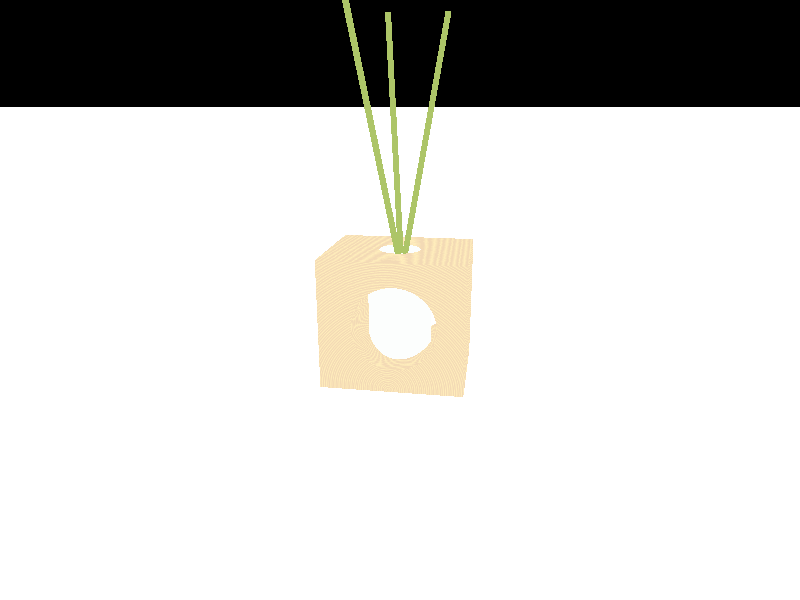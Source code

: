 #include "colors.inc"
#include "woods.inc"
#include "glass.inc"

//######### Camera #########//
camera {
  location <0, 45, -100>
  look_at <0, 0, 40>
}

//######### Lights #########//
light_source {
  <50, 100, 100>
  White
}

plane {
<0, -.5, 0>, 1
  pigment {
    White
  }
  finish {
    ambient .2
  }
}




// 1. Box with central, horizontal cylinder
#declare censer_1 =
    difference {
        box {
            <-12, 0, -10>,  // Near lower left corner
            <12, 22, 10>   // Far upper right corner
            texture {
                T_Wood10
                scale 4
            }
            rotate <0, 9, 0>
        }

        cylinder {
            <0, 0, 0>, <0, 60, 0>, 7
            texture {
                T_Wood10
                scale 4
            }
            finish {ambient .4 }
            rotate <90, 12, 0>
            translate <-1.5, 11, -12>
        }
    }

// 2. Adds smaller, vertical cylinder
#declare censer_2 =
    difference {
        object {
            censer_1
        }
        cylinder {
            <0, 11, 0>, <0, 23, 0>, 4
            texture {
                T_Wood10
                scale 4
            }
            finish {ambient .4 }
            //rotate <90, 12, 0>
            //translate <-1.5, 11, -12>
        }
    }

// 3. Makes room for the crystal vase
#declare censer_3 =
    difference {
        object {
            censer_1
        }
        cylinder {
            <0, 3.9, 0>, <0, 21.1, 0>, 5.6
            texture {
                T_Wood10
                scale 4
            }
            finish {ambient .4 }
            //rotate <90, 12, 0>
            //translate <-1.5, 11, -12>
        }
    }

// 4. Adds crystal vase
#declare censer_4 =
    object {
        censer_3
    }
    cylinder {
        <0, 4, 0>, <0, 21, 0>, 5.5
        pigment {
           Col_Glass_General
        }
         finish {F_Glass10 }
            //rotate <90, 12, 0>
            //translate <-1.5, 11, -12>
}

// 5. Top vertical hole in the crystal vase
#declare censer_5 =
    difference {
        object {
            censer_4
        }
        cylinder {
           <0, 11, 0>, <0, 23, 0>, 3.5
           pigment {
              Col_Glass_General
        }
         finish {F_Glass10 }
            finish {ambient .4 }
            //rotate <90, 12, 0>
            //translate <-1.5, 11, -12>
        }
    }

// 6. Liquid on the bottom of the vase
#declare censer_6 =
    object {
        censer_5
    }
    cylinder {
        <0, 4, 0>, <0, 5, 0>, 5.4
        pigment {
           Green
        }
        finish {F_Glass10}
            //rotate <90, 12, 0>
            //translate <-1.5, 11, -12>
}

// 7. Incense bars
#declare censer_final =
   object {
    censer_6
   }
   cylinder {
        <-2, 5, -2>, <8, 60, 9>, 0.5
        texture{ pigment{ color MediumForestGreen}
          finish { phong 1} 
          }
    }  
    cylinder {
        <3, 5, -2>, <-8, 60, -3>, 0.5
        texture{ pigment{ color MediumForestGreen}
          finish { phong 1} 
          }
    } 
    cylinder {
        <1, 5, -2>, <-2, 60, 10>, 0.5
        texture{ pigment{ color MediumForestGreen}
          finish { phong 1} 
          }
    }   
      
object { censer_final }
